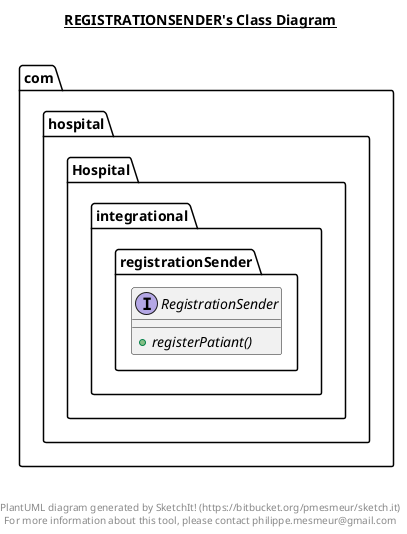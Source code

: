 @startuml

title __REGISTRATIONSENDER's Class Diagram__\n

  package com.hospital.Hospital {
    package com.hospital.Hospital.integrational.registrationSender {
      interface RegistrationSender {
          {abstract} + registerPatiant()
      }
    }
  }
  



right footer


PlantUML diagram generated by SketchIt! (https://bitbucket.org/pmesmeur/sketch.it)
For more information about this tool, please contact philippe.mesmeur@gmail.com
endfooter

@enduml
